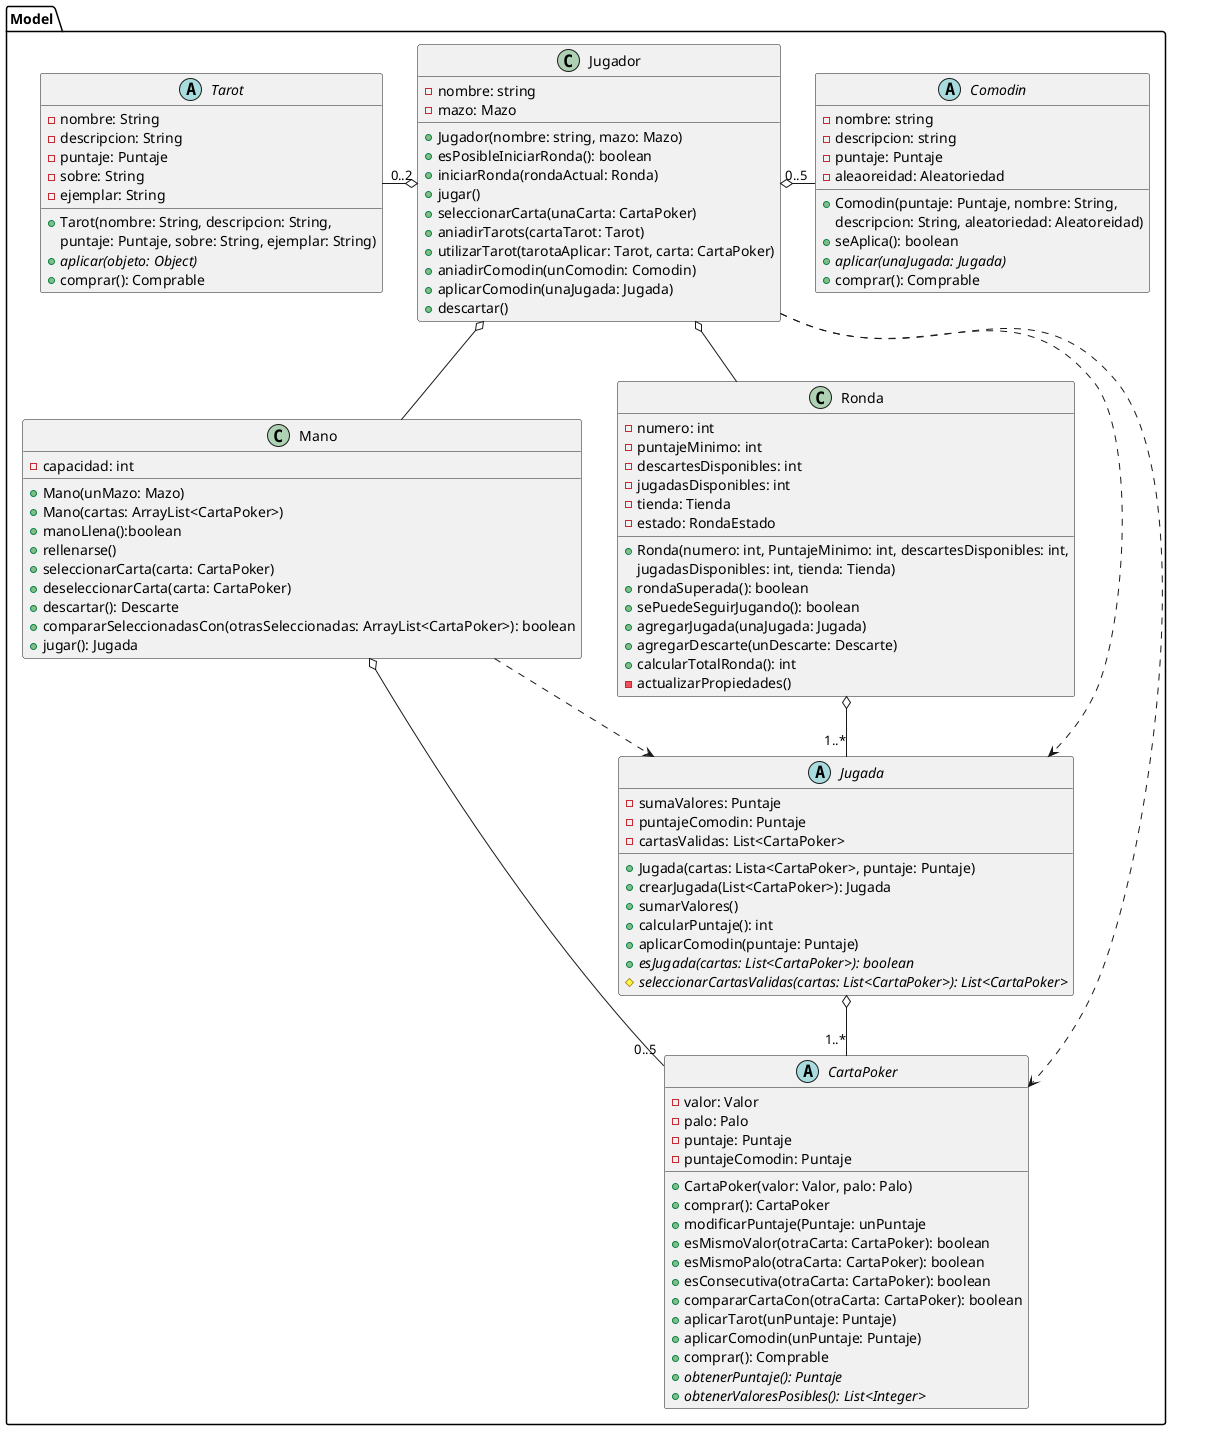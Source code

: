 @startuml

package Model {

    class Jugador {
        - nombre: string
        - mazo: Mazo

        + Jugador(nombre: string, mazo: Mazo)
        + esPosibleIniciarRonda(): boolean
        + iniciarRonda(rondaActual: Ronda)
        + jugar()
        + seleccionarCarta(unaCarta: CartaPoker)
        + aniadirTarots(cartaTarot: Tarot)
        + utilizarTarot(tarotaAplicar: Tarot, carta: CartaPoker)
        + aniadirComodin(unComodin: Comodin)
        + aplicarComodin(unaJugada: Jugada)
        + descartar()
    }

    class Mano {
        - capacidad: int

        + Mano(unMazo: Mazo)
        + Mano(cartas: ArrayList<CartaPoker>)
        + manoLlena():boolean
        + rellenarse()
        + seleccionarCarta(carta: CartaPoker)
        + deseleccionarCarta(carta: CartaPoker)
        + descartar(): Descarte
        + compararSeleccionadasCon(otrasSeleccionadas: ArrayList<CartaPoker>): boolean
        + jugar(): Jugada
    }

    abstract class Comodin{
        - nombre: string
        - descripcion: string
        - puntaje: Puntaje
        - aleaoreidad: Aleatoriedad

        + Comodin(puntaje: Puntaje, nombre: String,
        descripcion: String, aleatoriedad: Aleatoreidad)
        + seAplica(): boolean
        + {abstract}aplicar(unaJugada: Jugada)
        + comprar(): Comprable
    }

    abstract class Tarot {
        - nombre: String
        - descripcion: String
        - puntaje: Puntaje
        - sobre: String
        - ejemplar: String

        + Tarot(nombre: String, descripcion: String,
        puntaje: Puntaje, sobre: String, ejemplar: String)
        + {abstract}aplicar(objeto: Object)
        + comprar(): Comprable
    }

    class Ronda {
            - numero: int
            - puntajeMinimo: int
            - descartesDisponibles: int
            - jugadasDisponibles: int
            - tienda: Tienda
            - estado: RondaEstado

            + Ronda(numero: int, PuntajeMinimo: int, descartesDisponibles: int,
            jugadasDisponibles: int, tienda: Tienda)
            + rondaSuperada(): boolean
            + sePuedeSeguirJugando(): boolean
            + agregarJugada(unaJugada: Jugada)
            + agregarDescarte(unDescarte: Descarte)
            + calcularTotalRonda(): int
            - actualizarPropiedades()

    }

    abstract class Jugada {
            - sumaValores: Puntaje
            - puntajeComodin: Puntaje
            - cartasValidas: List<CartaPoker>

            + Jugada(cartas: Lista<CartaPoker>, puntaje: Puntaje)
            + crearJugada(List<CartaPoker>): Jugada
            + sumarValores()
            + calcularPuntaje(): int
            + aplicarComodin(puntaje: Puntaje)
            + {abstract}esJugada(cartas: List<CartaPoker>): boolean
            # {abstract}seleccionarCartasValidas(cartas: List<CartaPoker>): List<CartaPoker>
    }

    abstract class CartaPoker {
       - valor: Valor
       - palo: Palo
       - puntaje: Puntaje
       - puntajeComodin: Puntaje


       + CartaPoker(valor: Valor, palo: Palo)
       + comprar(): CartaPoker
       + modificarPuntaje(Puntaje: unPuntaje
       + esMismoValor(otraCarta: CartaPoker): boolean
       + esMismoPalo(otraCarta: CartaPoker): boolean
       + esConsecutiva(otraCarta: CartaPoker): boolean
       + compararCartaCon(otraCarta: CartaPoker): boolean
       + aplicarTarot(unPuntaje: Puntaje)
       + aplicarComodin(unPuntaje: Puntaje)
       + comprar(): Comprable
       + {abstract}obtenerPuntaje(): Puntaje
       + {abstract}obtenerValoresPosibles(): List<Integer>
    }

    Jugador o-- Ronda
    Jugador o-- Mano
    Jugador ..> CartaPoker
    Jugador ..> Jugada
    Jugador o-left- "0..2" Tarot
    Jugador o-right- "0..5" Comodin

    Ronda o-- "1..*" Jugada

    Mano o-- "0..5" CartaPoker
    Mano ..> Jugada


    Jugada o-- "1..*" CartaPoker

}
@enduml